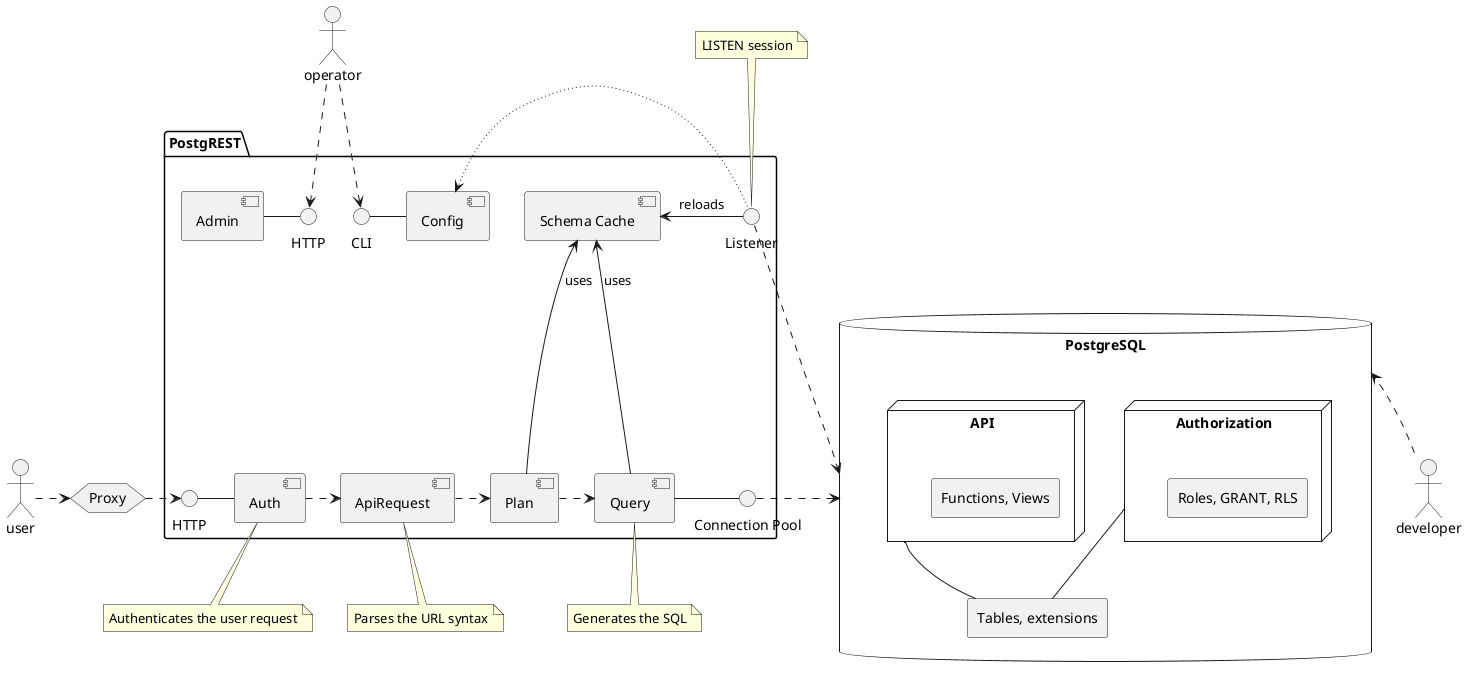 @startuml

package "PostgREST" {
  () HTTP as HTTPAPI
  HTTPAPI  - [Auth]
  [Auth] -r.> [ApiRequest]
  [ApiRequest] -r.> [Plan]
  [Plan] -r.> [Query]
  [Query] - () "Connection Pool" : "\t"
  [Plan] -u-> [Schema Cache]:uses
  [Query] -u-> [Schema Cache]:uses
  [Schema Cache] <- () Listener : reloads

  () HTTP as HTTPADMIN
  [Admin]  -r- () HTTPADMIN
  [Config] -l- () CLI
  HTTPADMIN -[hidden]r- CLI

  Listener -[hidden]r- [Schema Cache]
  [Schema Cache] <-l[hidden]- [Config]
  [Schema Cache] -l[hidden]- [Admin]
  [Config] <-l~ Listener
}


database "PostgreSQL" {
  node Authorization {
    rectangle "Roles, GRANT, RLS"
  }
  node API {
    rectangle "Functions, Views"
  }
  rectangle "Tables, extensions" as tbs
  API -d- tbs
  Authorization -d- tbs
}

:user:
hexagon Proxy
:user: .r-> Proxy
HTTPAPI <.l- Proxy

:operator: .d-> HTTPADMIN
:operator: .d-> CLI


PostgreSQL <.developer : "\t"
Listener -r.> "PostgreSQL"
"Connection Pool" -r.> "PostgreSQL" : "\t\t"


note bottom of Auth
  Authenticates the user request
end note

note bottom of ApiRequest
  Parses the URL syntax
end note

note bottom of Query
  Generates the SQL
end note

note top of Listener
  LISTEN session
end note
@enduml
